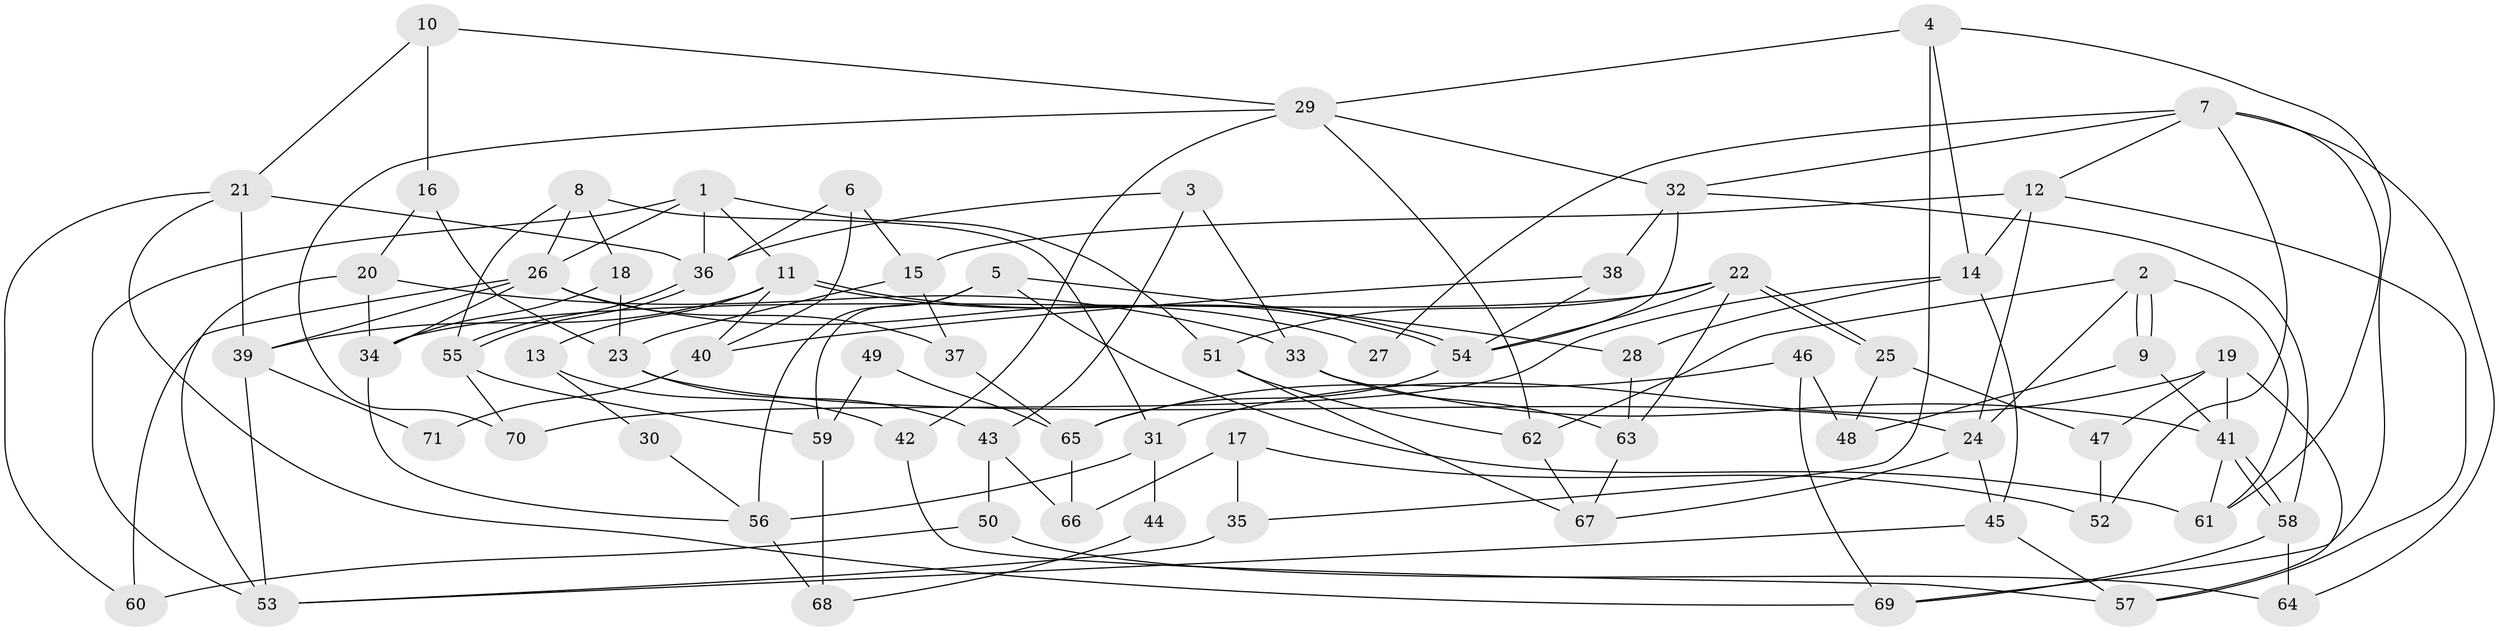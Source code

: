 // coarse degree distribution, {10: 0.043478260869565216, 8: 0.13043478260869565, 3: 0.13043478260869565, 5: 0.08695652173913043, 6: 0.08695652173913043, 4: 0.21739130434782608, 12: 0.08695652173913043, 7: 0.08695652173913043, 9: 0.043478260869565216, 2: 0.08695652173913043}
// Generated by graph-tools (version 1.1) at 2025/18/03/04/25 18:18:53]
// undirected, 71 vertices, 142 edges
graph export_dot {
graph [start="1"]
  node [color=gray90,style=filled];
  1;
  2;
  3;
  4;
  5;
  6;
  7;
  8;
  9;
  10;
  11;
  12;
  13;
  14;
  15;
  16;
  17;
  18;
  19;
  20;
  21;
  22;
  23;
  24;
  25;
  26;
  27;
  28;
  29;
  30;
  31;
  32;
  33;
  34;
  35;
  36;
  37;
  38;
  39;
  40;
  41;
  42;
  43;
  44;
  45;
  46;
  47;
  48;
  49;
  50;
  51;
  52;
  53;
  54;
  55;
  56;
  57;
  58;
  59;
  60;
  61;
  62;
  63;
  64;
  65;
  66;
  67;
  68;
  69;
  70;
  71;
  1 -- 51;
  1 -- 36;
  1 -- 11;
  1 -- 26;
  1 -- 53;
  2 -- 9;
  2 -- 9;
  2 -- 62;
  2 -- 24;
  2 -- 61;
  3 -- 36;
  3 -- 33;
  3 -- 43;
  4 -- 29;
  4 -- 69;
  4 -- 14;
  4 -- 35;
  5 -- 28;
  5 -- 61;
  5 -- 56;
  5 -- 59;
  6 -- 15;
  6 -- 36;
  6 -- 40;
  7 -- 12;
  7 -- 61;
  7 -- 27;
  7 -- 32;
  7 -- 52;
  7 -- 64;
  8 -- 26;
  8 -- 31;
  8 -- 18;
  8 -- 55;
  9 -- 41;
  9 -- 48;
  10 -- 16;
  10 -- 21;
  10 -- 29;
  11 -- 54;
  11 -- 54;
  11 -- 13;
  11 -- 39;
  11 -- 40;
  12 -- 14;
  12 -- 24;
  12 -- 15;
  12 -- 57;
  13 -- 42;
  13 -- 30;
  14 -- 70;
  14 -- 28;
  14 -- 45;
  15 -- 23;
  15 -- 37;
  16 -- 20;
  16 -- 23;
  17 -- 52;
  17 -- 66;
  17 -- 35;
  18 -- 34;
  18 -- 23;
  19 -- 41;
  19 -- 57;
  19 -- 31;
  19 -- 47;
  20 -- 53;
  20 -- 34;
  20 -- 33;
  21 -- 60;
  21 -- 39;
  21 -- 36;
  21 -- 69;
  22 -- 25;
  22 -- 25;
  22 -- 54;
  22 -- 34;
  22 -- 51;
  22 -- 63;
  23 -- 24;
  23 -- 43;
  24 -- 45;
  24 -- 67;
  25 -- 48;
  25 -- 47;
  26 -- 39;
  26 -- 27;
  26 -- 34;
  26 -- 37;
  26 -- 60;
  28 -- 63;
  29 -- 32;
  29 -- 42;
  29 -- 62;
  29 -- 70;
  30 -- 56;
  31 -- 56;
  31 -- 44;
  32 -- 54;
  32 -- 38;
  32 -- 58;
  33 -- 63;
  33 -- 41;
  34 -- 56;
  35 -- 53;
  36 -- 55;
  36 -- 55;
  37 -- 65;
  38 -- 40;
  38 -- 54;
  39 -- 53;
  39 -- 71;
  40 -- 71;
  41 -- 58;
  41 -- 58;
  41 -- 61;
  42 -- 57;
  43 -- 50;
  43 -- 66;
  44 -- 68;
  45 -- 53;
  45 -- 57;
  46 -- 65;
  46 -- 69;
  46 -- 48;
  47 -- 52;
  49 -- 65;
  49 -- 59;
  50 -- 64;
  50 -- 60;
  51 -- 67;
  51 -- 62;
  54 -- 65;
  55 -- 59;
  55 -- 70;
  56 -- 68;
  58 -- 64;
  58 -- 69;
  59 -- 68;
  62 -- 67;
  63 -- 67;
  65 -- 66;
}
